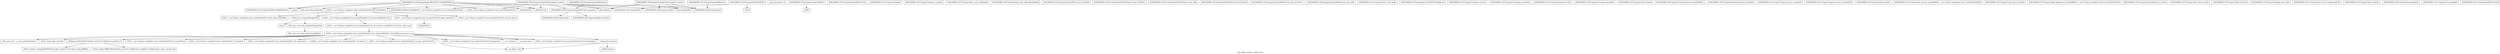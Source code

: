 digraph "Call graph: compute_temp_com.ll" {
	label="Call graph: compute_temp_com.ll";

	Node0x55735b1c6de0 [shape=record,label="{_ZN9LAMMPS_NS14ComputeTempCOMC2EPNS_6LAMMPSEiPPc}"];
	Node0x55735b1c6de0 -> Node0x55735b1c55b0;
	Node0x55735b1c6de0 -> Node0x55735b1c6040;
	Node0x55735b1c6de0 -> Node0x55735b1f20b0;
	Node0x55735b1c6de0 -> Node0x55735b202aa0;
	Node0x55735b1c6de0 -> Node0x55735b22d800;
	Node0x55735b1c6de0 -> Node0x55735b1c4e10;
	Node0x55735b1c6de0 -> Node0x55735b1c5750;
	Node0x55735b1c6de0 -> Node0x55735b1c6430;
	Node0x55735b1c6de0 -> Node0x55735b1c6a50;
	Node0x55735b1c6a50 [shape=record,label="{llvm.umul.with.overflow.i64}"];
	Node0x55735b22d800 [shape=record,label="{_Znam}"];
	Node0x55735b202aa0 [shape=record,label="{_ZN9LAMMPS_NS7ComputeD2Ev}"];
	Node0x55735b1d77a0 [shape=record,label="{_ZN9LAMMPS_NS14ComputeTempCOMD2Ev}"];
	Node0x55735b1d77a0 -> Node0x55735b1d65b0;
	Node0x55735b1d77a0 -> Node0x55735b202aa0;
	Node0x55735b1c55b0 [shape=record,label="{_ZN9LAMMPS_NS7ComputeC2EPNS_6LAMMPSEiPPc}"];
	Node0x55735b1c4e10 [shape=record,label="{_ZN9LAMMPS_NS5Error3allERKNSt7__cxx1112basic_stringIcSt11char_traitsIcESaIcEEEiS8_}"];
	Node0x55735b1c6040 [shape=record,label="{_ZNSaIcEC1Ev}"];
	Node0x55735b1f20b0 [shape=record,label="{_ZNSt7__cxx1112basic_stringIcSt11char_traitsIcESaIcEEC2IS3_EEPKcRKS3_}"];
	Node0x55735b1f20b0 -> Node0x55735b200ba0;
	Node0x55735b1f20b0 -> Node0x55735b1eeda0;
	Node0x55735b1f20b0 -> Node0x55735b22daa0;
	Node0x55735b1f20b0 -> Node0x55735b1cbf70;
	Node0x55735b1f20b0 -> Node0x55735b1c6530;
	Node0x55735b1c7210 [shape=record,label="{__gxx_personality_v0}"];
	Node0x55735b1c5750 [shape=record,label="{_ZNSt7__cxx1112basic_stringIcSt11char_traitsIcESaIcEED1Ev}"];
	Node0x55735b1c6430 [shape=record,label="{_ZNSaIcED1Ev}"];
	Node0x55735b1d65b0 [shape=record,label="{_ZdaPv}"];
	Node0x55735b1d42e0 [shape=record,label="{_ZN9LAMMPS_NS14ComputeTempCOMD0Ev}"];
	Node0x55735b1d42e0 -> Node0x55735b1d6c80;
	Node0x55735b1d6c80 [shape=record,label="{_ZdlPv}"];
	Node0x55735b1d74f0 [shape=record,label="{_ZN9LAMMPS_NS14ComputeTempCOM4initEv}"];
	Node0x55735b1d74f0 -> Node0x55735b1d8150;
	Node0x55735b1d8150 [shape=record,label="{_ZN9LAMMPS_NS5Group4massEi}"];
	Node0x55735b1d41f0 [shape=record,label="{_ZN9LAMMPS_NS14ComputeTempCOM5setupEv}"];
	Node0x55735b1d41f0 -> Node0x55735b1dcb50;
	Node0x55735b1dcb50 [shape=record,label="{_ZN9LAMMPS_NS14ComputeTempCOM11dof_computeEv}"];
	Node0x55735b1dcb50 -> Node0x55735b1de060;
	Node0x55735b1dcb50 -> Node0x55735b1eca30;
	Node0x55735b1de060 [shape=record,label="{_ZN9LAMMPS_NS7Compute14adjust_dof_fixEv}"];
	Node0x55735b1eca30 [shape=record,label="{_ZN9LAMMPS_NS5Group5countEi}"];
	Node0x55735b1e3970 [shape=record,label="{_ZN9LAMMPS_NS14ComputeTempCOM14compute_scalarEv}"];
	Node0x55735b1e3970 -> Node0x55735b1d8150;
	Node0x55735b1e3970 -> Node0x55735b1e71e0;
	Node0x55735b1e3970 -> Node0x55735b1efbb0;
	Node0x55735b1e3970 -> Node0x55735b1c6430;
	Node0x55735b1e3970 -> Node0x55735b1c5750;
	Node0x55735b1e3970 -> Node0x55735b1c4e10;
	Node0x55735b1e3970 -> Node0x55735b1f20b0;
	Node0x55735b1e3970 -> Node0x55735b1c6040;
	Node0x55735b1e3970 -> Node0x55735b1f0ee0;
	Node0x55735b1e3970 -> Node0x55735b1dcb50;
	Node0x55735b1e71e0 [shape=record,label="{_ZN9LAMMPS_NS5Group3vcmEidPd}"];
	Node0x55735b1efbb0 [shape=record,label="{llvm.fmuladd.f64}"];
	Node0x55735b1f0ee0 [shape=record,label="{MPI_Allreduce}"];
	Node0x55735b1f21b0 [shape=record,label="{_ZN9LAMMPS_NS14ComputeTempCOM14compute_vectorEv}"];
	Node0x55735b1f21b0 -> Node0x55735b1d8150;
	Node0x55735b1f21b0 -> Node0x55735b1e71e0;
	Node0x55735b1f21b0 -> Node0x55735b1efbb0;
	Node0x55735b1f21b0 -> Node0x55735b1f0ee0;
	Node0x55735b210b50 [shape=record,label="{_ZN9LAMMPS_NS7Compute6unlockEPNS_3FixE}"];
	Node0x55735b211cc0 [shape=record,label="{_ZN9LAMMPS_NS7Compute7refreshEv}"];
	Node0x55735b217000 [shape=record,label="{_ZN9LAMMPS_NS7Compute12memory_usageEv}"];
	Node0x55735b217fe0 [shape=record,label="{_ZN9LAMMPS_NS7Compute19pair_setup_callbackEii}"];
	Node0x55735b200ba0 [shape=record,label="{_ZNSt7__cxx1112basic_stringIcSt11char_traitsIcESaIcEE13_M_local_dataEv}"];
	Node0x55735b1eeda0 [shape=record,label="{_ZNSt7__cxx1112basic_stringIcSt11char_traitsIcESaIcEE12_Alloc_hiderC1EPcRKS3_}"];
	Node0x55735b218820 [shape=record,label="{_ZN9LAMMPS_NS7Compute19pair_tally_callbackEiiiidddddd}"];
	Node0x55735b1cbf70 [shape=record,label="{_ZNSt7__cxx1112basic_stringIcSt11char_traitsIcESaIcEE12_M_constructIPKcEEvT_S8_}"];
	Node0x55735b1cbf70 -> Node0x55735b225b90;
	Node0x55735b22daa0 [shape=record,label="{_ZNSt11char_traitsIcE6lengthEPKc}"];
	Node0x55735b22daa0 -> Node0x55735b226de0;
	Node0x55735b22daa0 -> Node0x55735b227fe0;
	Node0x55735b1fdca0 [shape=record,label="{_ZN9LAMMPS_NS14ComputeTempCOM11remove_biasEiPd}"];
	Node0x55735b1f5210 [shape=record,label="{_ZN9LAMMPS_NS14ComputeTempCOM15remove_bias_thrEiPdS1_}"];
	Node0x55735b1f9c20 [shape=record,label="{_ZN9LAMMPS_NS14ComputeTempCOM15remove_bias_allEv}"];
	Node0x55735b1fb7e0 [shape=record,label="{_ZN9LAMMPS_NS14ComputeTempCOM12restore_biasEiPd}"];
	Node0x55735b1fc440 [shape=record,label="{_ZN9LAMMPS_NS14ComputeTempCOM16restore_bias_thrEiPdS1_}"];
	Node0x55735b1ff820 [shape=record,label="{_ZN9LAMMPS_NS14ComputeTempCOM16restore_bias_allEv}"];
	Node0x55735b200720 [shape=record,label="{_ZN9LAMMPS_NS7Compute15reset_extra_dofEv}"];
	Node0x55735b203760 [shape=record,label="{_ZN9LAMMPS_NS7Compute9init_listEiPNS_9NeighListE}"];
	Node0x55735b224610 [shape=record,label="{_ZN9LAMMPS_NS7Compute13compute_arrayEv}"];
	Node0x55735b222a50 [shape=record,label="{_ZN9LAMMPS_NS7Compute15compute_peratomEv}"];
	Node0x55735b1d4560 [shape=record,label="{_ZSt19__iterator_categoryIPKcENSt15iterator_traitsIT_E17iterator_categoryERKS3_}"];
	Node0x55735b212170 [shape=record,label="{_ZN9LAMMPS_NS7Compute13compute_localEv}"];
	Node0x55735b213340 [shape=record,label="{_ZN9LAMMPS_NS7Compute15compute_pergridEv}"];
	Node0x55735b2145a0 [shape=record,label="{_ZN9LAMMPS_NS7Compute10set_arraysEi}"];
	Node0x55735b215b90 [shape=record,label="{_ZN9LAMMPS_NS7Compute17pack_forward_commEiPiPdiS1_}"];
	Node0x55735b216aa0 [shape=record,label="{_ZN9LAMMPS_NS7Compute19unpack_forward_commEiiPd}"];
	Node0x55735b217ea0 [shape=record,label="{_ZN9LAMMPS_NS7Compute17pack_reverse_commEiiPd}"];
	Node0x55735b1da770 [shape=record,label="{_ZN9LAMMPS_NS7Compute19unpack_reverse_commEiPiPd}"];
	Node0x55735b222080 [shape=record,label="{_ZN9LAMMPS_NS7Compute10reset_gridEv}"];
	Node0x55735b223700 [shape=record,label="{_ZN9LAMMPS_NS7Compute16get_grid_by_nameERKNSt7__cxx1112basic_stringIcSt11char_traitsIcESaIcEEERi}"];
	Node0x55735b2242c0 [shape=record,label="{_ZN9LAMMPS_NS7Compute17get_grid_by_indexEi}"];
	Node0x55735b224c00 [shape=record,label="{_ZN9LAMMPS_NS7Compute20get_griddata_by_nameEiRKNSt7__cxx1112basic_stringIcSt11char_traitsIcESaIcEEERi}"];
	Node0x55735b2265a0 [shape=record,label="{_ZN9LAMMPS_NS7Compute21get_griddata_by_indexEi}"];
	Node0x55735b227440 [shape=record,label="{_ZN9LAMMPS_NS7Compute14dof_remove_preEv}"];
	Node0x55735b224af0 [shape=record,label="{_ZN9LAMMPS_NS7Compute10dof_removeEi}"];
	Node0x55735b228770 [shape=record,label="{_ZN9LAMMPS_NS7Compute16reapply_bias_allEv}"];
	Node0x55735b228e00 [shape=record,label="{_ZN9LAMMPS_NS7Compute23reset_extra_compute_fixEPKc}"];
	Node0x55735b1c3430 [shape=record,label="{_ZN9LAMMPS_NS7Compute11lock_enableEv}"];
	Node0x55735b1cae20 [shape=record,label="{_ZN9LAMMPS_NS7Compute12lock_disableEv}"];
	Node0x55735b1cfa90 [shape=record,label="{_ZN9LAMMPS_NS7Compute11lock_lengthEv}"];
	Node0x55735b20c480 [shape=record,label="{_ZN9LAMMPS_NS7Compute4lockEPNS_3FixEll}"];
	Node0x55735b1c6530 [shape=record,label="{_ZNSt7__cxx1112basic_stringIcSt11char_traitsIcESaIcEE12_Alloc_hiderD2Ev}"];
	Node0x55735b1c6530 -> Node0x55735b1dd5f0;
	Node0x55735b225b90 [shape=record,label="{_ZNSt7__cxx1112basic_stringIcSt11char_traitsIcESaIcEE16_M_construct_auxIPKcEEvT_S8_St12__false_type}"];
	Node0x55735b225b90 -> Node0x55735b1de1b0;
	Node0x55735b1de1b0 [shape=record,label="{_ZNSt7__cxx1112basic_stringIcSt11char_traitsIcESaIcEE12_M_constructIPKcEEvT_S8_St20forward_iterator_tag}"];
	Node0x55735b1de1b0 -> Node0x55735b1d5440;
	Node0x55735b1de1b0 -> Node0x55735b1e3b50;
	Node0x55735b1de1b0 -> Node0x55735b1eb310;
	Node0x55735b1de1b0 -> Node0x55735b1df940;
	Node0x55735b1de1b0 -> Node0x55735b1fb8f0;
	Node0x55735b1de1b0 -> Node0x55735b22bb70;
	Node0x55735b1de1b0 -> Node0x55735b17f2f0;
	Node0x55735b1de1b0 -> Node0x55735b1c6cc0;
	Node0x55735b1de1b0 -> Node0x55735b1d44e0;
	Node0x55735b1de1b0 -> Node0x55735b23aa70;
	Node0x55735b1de1b0 -> Node0x55735b23aaf0;
	Node0x55735b1de1b0 -> Node0x55735b23ab70;
	Node0x55735b1de1b0 -> Node0x55735b23abf0;
	Node0x55735b1de1b0 -> Node0x55735b23ac70;
	Node0x55735b1d5440 [shape=record,label="{_ZN9__gnu_cxx17__is_null_pointerIKcEEbPT_}"];
	Node0x55735b1e3b50 [shape=record,label="{_ZSt19__throw_logic_errorPKc}"];
	Node0x55735b1eb310 [shape=record,label="{_ZSt8distanceIPKcENSt15iterator_traitsIT_E15difference_typeES3_S3_}"];
	Node0x55735b1eb310 -> Node0x55735b1d4560;
	Node0x55735b1eb310 -> Node0x55735b1eb590;
	Node0x55735b1fb8f0 [shape=record,label="{_ZNSt7__cxx1112basic_stringIcSt11char_traitsIcESaIcEE7_M_dataEPc}"];
	Node0x55735b1df940 [shape=record,label="{_ZNSt7__cxx1112basic_stringIcSt11char_traitsIcESaIcEE9_M_createERmm}"];
	Node0x55735b22bb70 [shape=record,label="{_ZNSt7__cxx1112basic_stringIcSt11char_traitsIcESaIcEE11_M_capacityEm}"];
	Node0x55735b1c6cc0 [shape=record,label="{_ZNSt7__cxx1112basic_stringIcSt11char_traitsIcESaIcEE13_S_copy_charsEPcPKcS7_}"];
	Node0x55735b17f2f0 [shape=record,label="{_ZNKSt7__cxx1112basic_stringIcSt11char_traitsIcESaIcEE7_M_dataEv}"];
	Node0x55735b1d44e0 [shape=record,label="{__cxa_begin_catch}"];
	Node0x55735b23aa70 [shape=record,label="{_ZNSt7__cxx1112basic_stringIcSt11char_traitsIcESaIcEE10_M_disposeEv}"];
	Node0x55735b23aaf0 [shape=record,label="{__cxa_rethrow}"];
	Node0x55735b23ab70 [shape=record,label="{__cxa_end_catch}"];
	Node0x55735b23ac70 [shape=record,label="{__clang_call_terminate}"];
	Node0x55735b23ac70 -> Node0x55735b1d44e0;
	Node0x55735b23ac70 -> Node0x55735b228c60;
	Node0x55735b228c60 [shape=record,label="{_ZSt9terminatev}"];
	Node0x55735b23abf0 [shape=record,label="{_ZNSt7__cxx1112basic_stringIcSt11char_traitsIcESaIcEE13_M_set_lengthEm}"];
	Node0x55735b1eb590 [shape=record,label="{_ZSt10__distanceIPKcENSt15iterator_traitsIT_E15difference_typeES3_S3_St26random_access_iterator_tag}"];
	Node0x55735b226de0 [shape=record,label="{_ZN9__gnu_cxx11char_traitsIcE6lengthEPKc}"];
	Node0x55735b226de0 -> Node0x55735b228ce0;
	Node0x55735b227fe0 [shape=record,label="{strlen}"];
	Node0x55735b228ce0 [shape=record,label="{_ZN9__gnu_cxx11char_traitsIcE2eqERKcS3_}"];
	Node0x55735b1dd5f0 [shape=record,label="{_ZNSaIcED2Ev}"];
}

